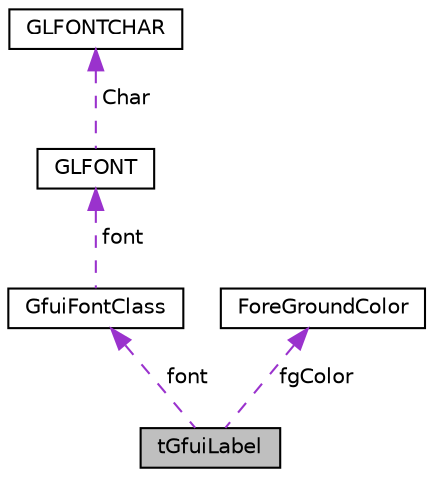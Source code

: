 digraph "tGfuiLabel"
{
  edge [fontname="Helvetica",fontsize="10",labelfontname="Helvetica",labelfontsize="10"];
  node [fontname="Helvetica",fontsize="10",shape=record];
  Node1 [label="tGfuiLabel",height=0.2,width=0.4,color="black", fillcolor="grey75", style="filled", fontcolor="black"];
  Node2 -> Node1 [dir="back",color="darkorchid3",fontsize="10",style="dashed",label=" font" ,fontname="Helvetica"];
  Node2 [label="GfuiFontClass",height=0.2,width=0.4,color="black", fillcolor="white", style="filled",URL="$class_gfui_font_class.html"];
  Node3 -> Node2 [dir="back",color="darkorchid3",fontsize="10",style="dashed",label=" font" ,fontname="Helvetica"];
  Node3 [label="GLFONT",height=0.2,width=0.4,color="black", fillcolor="white", style="filled",URL="$struct_g_l_f_o_n_t.html"];
  Node4 -> Node3 [dir="back",color="darkorchid3",fontsize="10",style="dashed",label=" Char" ,fontname="Helvetica"];
  Node4 [label="GLFONTCHAR",height=0.2,width=0.4,color="black", fillcolor="white", style="filled",URL="$struct_g_l_f_o_n_t_c_h_a_r.html"];
  Node5 -> Node1 [dir="back",color="darkorchid3",fontsize="10",style="dashed",label=" fgColor" ,fontname="Helvetica"];
  Node5 [label="ForeGroundColor",height=0.2,width=0.4,color="black", fillcolor="white", style="filled",URL="$class_fore_ground_color.html"];
}
